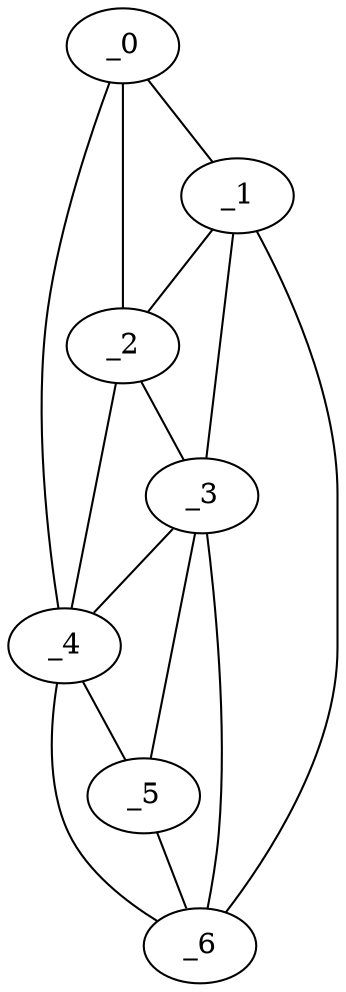 graph "obj36__75.gxl" {
	_0	 [x=59,
		y=24];
	_1	 [x=61,
		y=61];
	_0 -- _1	 [valence=1];
	_2	 [x=74,
		y=48];
	_0 -- _2	 [valence=2];
	_4	 [x=84,
		y=41];
	_0 -- _4	 [valence=1];
	_1 -- _2	 [valence=2];
	_3	 [x=79,
		y=63];
	_1 -- _3	 [valence=1];
	_6	 [x=124,
		y=80];
	_1 -- _6	 [valence=1];
	_2 -- _3	 [valence=2];
	_2 -- _4	 [valence=2];
	_3 -- _4	 [valence=2];
	_5	 [x=97,
		y=66];
	_3 -- _5	 [valence=2];
	_3 -- _6	 [valence=2];
	_4 -- _5	 [valence=2];
	_4 -- _6	 [valence=1];
	_5 -- _6	 [valence=1];
}
